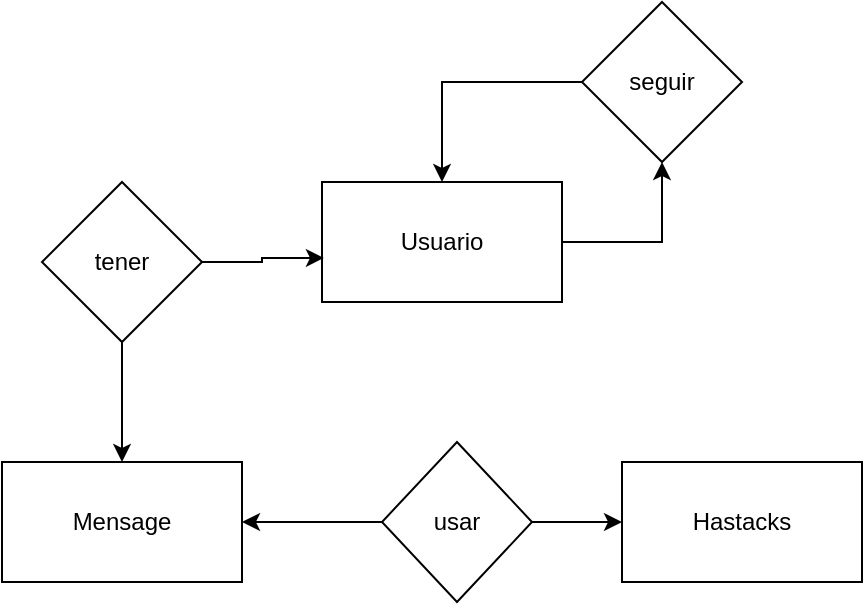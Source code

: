 <mxfile version="22.0.4" type="github">
  <diagram id="R2lEEEUBdFMjLlhIrx00" name="Page-1">
    <mxGraphModel dx="1434" dy="820" grid="1" gridSize="10" guides="1" tooltips="1" connect="1" arrows="1" fold="1" page="1" pageScale="1" pageWidth="850" pageHeight="1100" math="0" shadow="0" extFonts="Permanent Marker^https://fonts.googleapis.com/css?family=Permanent+Marker">
      <root>
        <mxCell id="0" />
        <mxCell id="1" parent="0" />
        <mxCell id="40Urg2ya4GdoKpef6m7U-6" style="edgeStyle=orthogonalEdgeStyle;rounded=0;orthogonalLoop=1;jettySize=auto;html=1;entryX=0.5;entryY=1;entryDx=0;entryDy=0;" edge="1" parent="1" source="40Urg2ya4GdoKpef6m7U-1" target="40Urg2ya4GdoKpef6m7U-5">
          <mxGeometry relative="1" as="geometry" />
        </mxCell>
        <mxCell id="40Urg2ya4GdoKpef6m7U-1" value="&lt;div&gt;Usuario&lt;/div&gt;" style="rounded=0;whiteSpace=wrap;html=1;" vertex="1" parent="1">
          <mxGeometry x="360" y="180" width="120" height="60" as="geometry" />
        </mxCell>
        <mxCell id="40Urg2ya4GdoKpef6m7U-2" value="Mensage" style="rounded=0;whiteSpace=wrap;html=1;" vertex="1" parent="1">
          <mxGeometry x="200" y="320" width="120" height="60" as="geometry" />
        </mxCell>
        <mxCell id="40Urg2ya4GdoKpef6m7U-3" value="&lt;div&gt;Hastacks&lt;/div&gt;" style="rounded=0;whiteSpace=wrap;html=1;" vertex="1" parent="1">
          <mxGeometry x="510" y="320" width="120" height="60" as="geometry" />
        </mxCell>
        <mxCell id="40Urg2ya4GdoKpef6m7U-7" style="edgeStyle=orthogonalEdgeStyle;rounded=0;orthogonalLoop=1;jettySize=auto;html=1;entryX=0.5;entryY=0;entryDx=0;entryDy=0;" edge="1" parent="1" source="40Urg2ya4GdoKpef6m7U-5" target="40Urg2ya4GdoKpef6m7U-1">
          <mxGeometry relative="1" as="geometry" />
        </mxCell>
        <mxCell id="40Urg2ya4GdoKpef6m7U-5" value="seguir" style="rhombus;whiteSpace=wrap;html=1;" vertex="1" parent="1">
          <mxGeometry x="490" y="90" width="80" height="80" as="geometry" />
        </mxCell>
        <mxCell id="40Urg2ya4GdoKpef6m7U-10" style="edgeStyle=orthogonalEdgeStyle;rounded=0;orthogonalLoop=1;jettySize=auto;html=1;" edge="1" parent="1" source="40Urg2ya4GdoKpef6m7U-8" target="40Urg2ya4GdoKpef6m7U-2">
          <mxGeometry relative="1" as="geometry" />
        </mxCell>
        <mxCell id="40Urg2ya4GdoKpef6m7U-8" value="tener" style="rhombus;whiteSpace=wrap;html=1;" vertex="1" parent="1">
          <mxGeometry x="220" y="180" width="80" height="80" as="geometry" />
        </mxCell>
        <mxCell id="40Urg2ya4GdoKpef6m7U-9" style="edgeStyle=orthogonalEdgeStyle;rounded=0;orthogonalLoop=1;jettySize=auto;html=1;entryX=0.008;entryY=0.633;entryDx=0;entryDy=0;entryPerimeter=0;" edge="1" parent="1" source="40Urg2ya4GdoKpef6m7U-8" target="40Urg2ya4GdoKpef6m7U-1">
          <mxGeometry relative="1" as="geometry" />
        </mxCell>
        <mxCell id="40Urg2ya4GdoKpef6m7U-13" style="edgeStyle=orthogonalEdgeStyle;rounded=0;orthogonalLoop=1;jettySize=auto;html=1;entryX=1;entryY=0.5;entryDx=0;entryDy=0;" edge="1" parent="1" source="40Urg2ya4GdoKpef6m7U-12" target="40Urg2ya4GdoKpef6m7U-2">
          <mxGeometry relative="1" as="geometry" />
        </mxCell>
        <mxCell id="40Urg2ya4GdoKpef6m7U-14" style="edgeStyle=orthogonalEdgeStyle;rounded=0;orthogonalLoop=1;jettySize=auto;html=1;entryX=0;entryY=0.5;entryDx=0;entryDy=0;" edge="1" parent="1" source="40Urg2ya4GdoKpef6m7U-12" target="40Urg2ya4GdoKpef6m7U-3">
          <mxGeometry relative="1" as="geometry" />
        </mxCell>
        <mxCell id="40Urg2ya4GdoKpef6m7U-12" value="usar" style="rhombus;whiteSpace=wrap;html=1;" vertex="1" parent="1">
          <mxGeometry x="390" y="310" width="75" height="80" as="geometry" />
        </mxCell>
      </root>
    </mxGraphModel>
  </diagram>
</mxfile>
